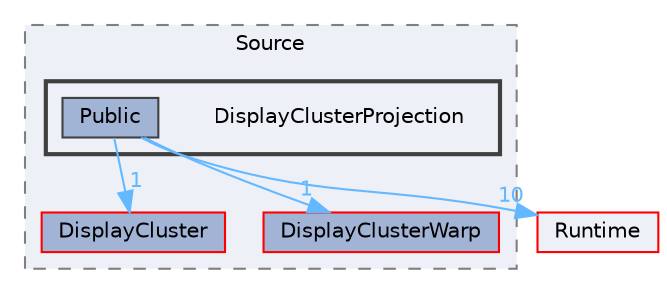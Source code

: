digraph "DisplayClusterProjection"
{
 // INTERACTIVE_SVG=YES
 // LATEX_PDF_SIZE
  bgcolor="transparent";
  edge [fontname=Helvetica,fontsize=10,labelfontname=Helvetica,labelfontsize=10];
  node [fontname=Helvetica,fontsize=10,shape=box,height=0.2,width=0.4];
  compound=true
  subgraph clusterdir_acbfb3df7bc9decc780320b5cf3ee935 {
    graph [ bgcolor="#edf0f7", pencolor="grey50", label="Source", fontname=Helvetica,fontsize=10 style="filled,dashed", URL="dir_acbfb3df7bc9decc780320b5cf3ee935.html",tooltip=""]
  dir_d83c855bf8b66896400089d2317d0824 [label="DisplayCluster", fillcolor="#a2b4d6", color="red", style="filled", URL="dir_d83c855bf8b66896400089d2317d0824.html",tooltip=""];
  dir_52b965c3c783bb902f13f2edd38d51f0 [label="DisplayClusterWarp", fillcolor="#a2b4d6", color="red", style="filled", URL="dir_52b965c3c783bb902f13f2edd38d51f0.html",tooltip=""];
  subgraph clusterdir_b89ae3ab7ebb205c5190c0557d541b6d {
    graph [ bgcolor="#edf0f7", pencolor="grey25", label="", fontname=Helvetica,fontsize=10 style="filled,bold", URL="dir_b89ae3ab7ebb205c5190c0557d541b6d.html",tooltip=""]
    dir_b89ae3ab7ebb205c5190c0557d541b6d [shape=plaintext, label="DisplayClusterProjection"];
  dir_2149c38726ea9ca217792741d64f2ce8 [label="Public", fillcolor="#a2b4d6", color="grey25", style="filled", URL="dir_2149c38726ea9ca217792741d64f2ce8.html",tooltip=""];
  }
  }
  dir_7536b172fbd480bfd146a1b1acd6856b [label="Runtime", fillcolor="#edf0f7", color="red", style="filled", URL="dir_7536b172fbd480bfd146a1b1acd6856b.html",tooltip=""];
  dir_2149c38726ea9ca217792741d64f2ce8->dir_52b965c3c783bb902f13f2edd38d51f0 [headlabel="1", labeldistance=1.5 headhref="dir_000894_000336.html" href="dir_000894_000336.html" color="steelblue1" fontcolor="steelblue1"];
  dir_2149c38726ea9ca217792741d64f2ce8->dir_7536b172fbd480bfd146a1b1acd6856b [headlabel="10", labeldistance=1.5 headhref="dir_000894_000984.html" href="dir_000894_000984.html" color="steelblue1" fontcolor="steelblue1"];
  dir_2149c38726ea9ca217792741d64f2ce8->dir_d83c855bf8b66896400089d2317d0824 [headlabel="1", labeldistance=1.5 headhref="dir_000894_000316.html" href="dir_000894_000316.html" color="steelblue1" fontcolor="steelblue1"];
}
